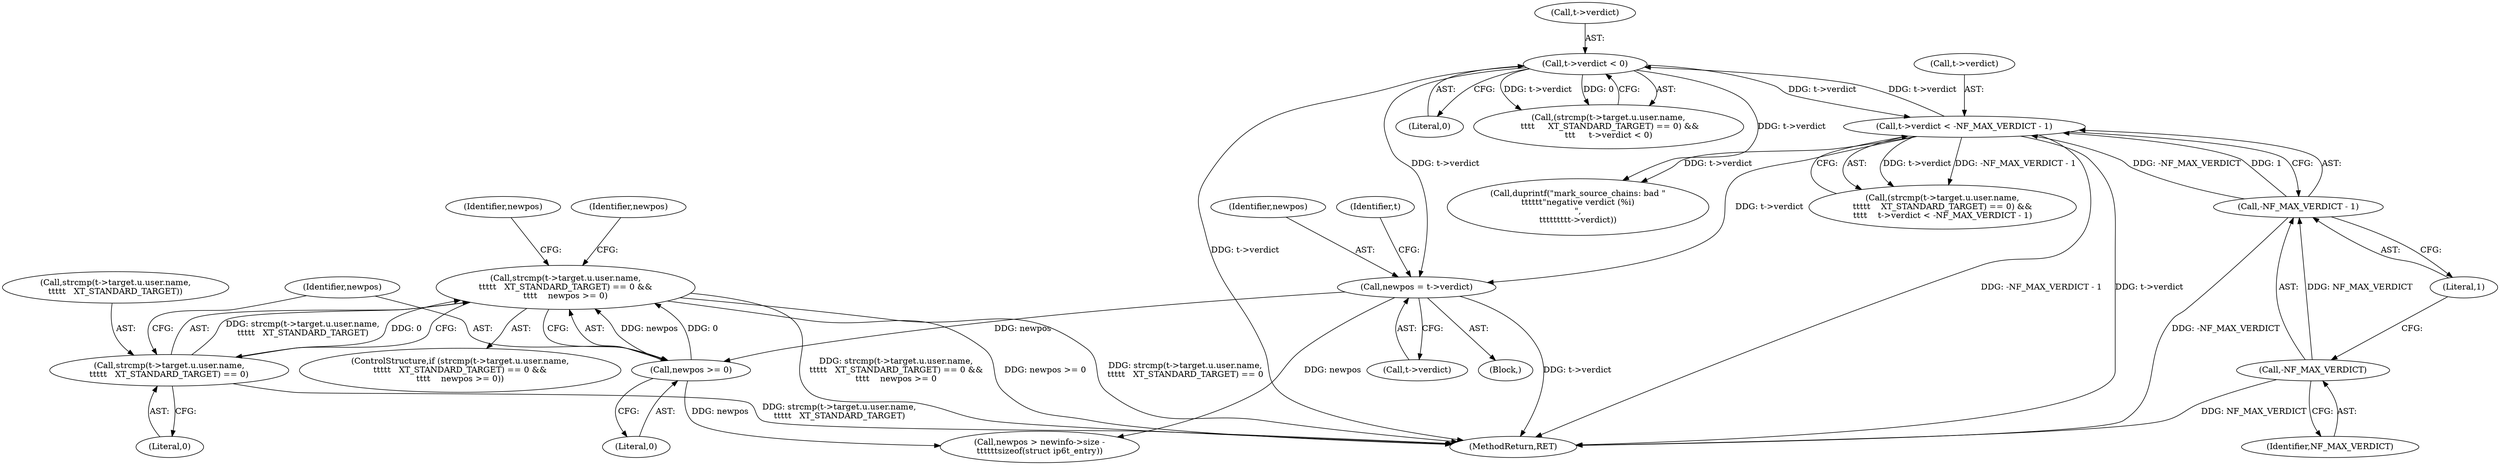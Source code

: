digraph "0_linux_54d83fc74aa9ec72794373cb47432c5f7fb1a309_11@API" {
"1000353" [label="(Call,strcmp(t->target.u.user.name,\n\t\t\t\t\t   XT_STANDARD_TARGET) == 0 &&\n\t\t\t\t    newpos >= 0)"];
"1000354" [label="(Call,strcmp(t->target.u.user.name,\n\t\t\t\t\t   XT_STANDARD_TARGET) == 0)"];
"1000367" [label="(Call,newpos >= 0)"];
"1000347" [label="(Call,newpos = t->verdict)"];
"1000222" [label="(Call,t->verdict < 0)"];
"1000246" [label="(Call,t->verdict < -NF_MAX_VERDICT - 1)"];
"1000250" [label="(Call,-NF_MAX_VERDICT - 1)"];
"1000251" [label="(Call,-NF_MAX_VERDICT)"];
"1000353" [label="(Call,strcmp(t->target.u.user.name,\n\t\t\t\t\t   XT_STANDARD_TARGET) == 0 &&\n\t\t\t\t    newpos >= 0)"];
"1000352" [label="(ControlStructure,if (strcmp(t->target.u.user.name,\n\t\t\t\t\t   XT_STANDARD_TARGET) == 0 &&\n\t\t\t\t    newpos >= 0))"];
"1000226" [label="(Literal,0)"];
"1000223" [label="(Call,t->verdict)"];
"1000369" [label="(Literal,0)"];
"1000251" [label="(Call,-NF_MAX_VERDICT)"];
"1000366" [label="(Literal,0)"];
"1000368" [label="(Identifier,newpos)"];
"1000255" [label="(Call,duprintf(\"mark_source_chains: bad \"\n\t\t\t\t\t\t\"negative verdict (%i)\n\",\n\t\t\t\t\t\t\t\tt->verdict))"];
"1000247" [label="(Call,t->verdict)"];
"1000367" [label="(Call,newpos >= 0)"];
"1000345" [label="(Block,)"];
"1000222" [label="(Call,t->verdict < 0)"];
"1000354" [label="(Call,strcmp(t->target.u.user.name,\n\t\t\t\t\t   XT_STANDARD_TARGET) == 0)"];
"1000250" [label="(Call,-NF_MAX_VERDICT - 1)"];
"1000347" [label="(Call,newpos = t->verdict)"];
"1000246" [label="(Call,t->verdict < -NF_MAX_VERDICT - 1)"];
"1000422" [label="(MethodReturn,RET)"];
"1000355" [label="(Call,strcmp(t->target.u.user.name,\n\t\t\t\t\t   XT_STANDARD_TARGET))"];
"1000372" [label="(Call,newpos > newinfo->size -\n\t\t\t\t\t\tsizeof(struct ip6t_entry))"];
"1000253" [label="(Literal,1)"];
"1000348" [label="(Identifier,newpos)"];
"1000349" [label="(Call,t->verdict)"];
"1000252" [label="(Identifier,NF_MAX_VERDICT)"];
"1000373" [label="(Identifier,newpos)"];
"1000360" [label="(Identifier,t)"];
"1000208" [label="(Call,(strcmp(t->target.u.user.name,\n \t\t\t\t     XT_STANDARD_TARGET) == 0) &&\n\t\t\t     t->verdict < 0)"];
"1000232" [label="(Call,(strcmp(t->target.u.user.name,\n\t\t\t\t\t    XT_STANDARD_TARGET) == 0) &&\n\t\t\t\t    t->verdict < -NF_MAX_VERDICT - 1)"];
"1000393" [label="(Identifier,newpos)"];
"1000353" -> "1000352"  [label="AST: "];
"1000353" -> "1000354"  [label="CFG: "];
"1000353" -> "1000367"  [label="CFG: "];
"1000354" -> "1000353"  [label="AST: "];
"1000367" -> "1000353"  [label="AST: "];
"1000373" -> "1000353"  [label="CFG: "];
"1000393" -> "1000353"  [label="CFG: "];
"1000353" -> "1000422"  [label="DDG: strcmp(t->target.u.user.name,\n\t\t\t\t\t   XT_STANDARD_TARGET) == 0 &&\n\t\t\t\t    newpos >= 0"];
"1000353" -> "1000422"  [label="DDG: newpos >= 0"];
"1000353" -> "1000422"  [label="DDG: strcmp(t->target.u.user.name,\n\t\t\t\t\t   XT_STANDARD_TARGET) == 0"];
"1000354" -> "1000353"  [label="DDG: strcmp(t->target.u.user.name,\n\t\t\t\t\t   XT_STANDARD_TARGET)"];
"1000354" -> "1000353"  [label="DDG: 0"];
"1000367" -> "1000353"  [label="DDG: newpos"];
"1000367" -> "1000353"  [label="DDG: 0"];
"1000354" -> "1000366"  [label="CFG: "];
"1000355" -> "1000354"  [label="AST: "];
"1000366" -> "1000354"  [label="AST: "];
"1000368" -> "1000354"  [label="CFG: "];
"1000354" -> "1000422"  [label="DDG: strcmp(t->target.u.user.name,\n\t\t\t\t\t   XT_STANDARD_TARGET)"];
"1000367" -> "1000369"  [label="CFG: "];
"1000368" -> "1000367"  [label="AST: "];
"1000369" -> "1000367"  [label="AST: "];
"1000347" -> "1000367"  [label="DDG: newpos"];
"1000367" -> "1000372"  [label="DDG: newpos"];
"1000347" -> "1000345"  [label="AST: "];
"1000347" -> "1000349"  [label="CFG: "];
"1000348" -> "1000347"  [label="AST: "];
"1000349" -> "1000347"  [label="AST: "];
"1000360" -> "1000347"  [label="CFG: "];
"1000347" -> "1000422"  [label="DDG: t->verdict"];
"1000222" -> "1000347"  [label="DDG: t->verdict"];
"1000246" -> "1000347"  [label="DDG: t->verdict"];
"1000347" -> "1000372"  [label="DDG: newpos"];
"1000222" -> "1000208"  [label="AST: "];
"1000222" -> "1000226"  [label="CFG: "];
"1000223" -> "1000222"  [label="AST: "];
"1000226" -> "1000222"  [label="AST: "];
"1000208" -> "1000222"  [label="CFG: "];
"1000222" -> "1000422"  [label="DDG: t->verdict"];
"1000222" -> "1000208"  [label="DDG: t->verdict"];
"1000222" -> "1000208"  [label="DDG: 0"];
"1000246" -> "1000222"  [label="DDG: t->verdict"];
"1000222" -> "1000246"  [label="DDG: t->verdict"];
"1000222" -> "1000255"  [label="DDG: t->verdict"];
"1000246" -> "1000232"  [label="AST: "];
"1000246" -> "1000250"  [label="CFG: "];
"1000247" -> "1000246"  [label="AST: "];
"1000250" -> "1000246"  [label="AST: "];
"1000232" -> "1000246"  [label="CFG: "];
"1000246" -> "1000422"  [label="DDG: -NF_MAX_VERDICT - 1"];
"1000246" -> "1000422"  [label="DDG: t->verdict"];
"1000246" -> "1000232"  [label="DDG: t->verdict"];
"1000246" -> "1000232"  [label="DDG: -NF_MAX_VERDICT - 1"];
"1000250" -> "1000246"  [label="DDG: -NF_MAX_VERDICT"];
"1000250" -> "1000246"  [label="DDG: 1"];
"1000246" -> "1000255"  [label="DDG: t->verdict"];
"1000250" -> "1000253"  [label="CFG: "];
"1000251" -> "1000250"  [label="AST: "];
"1000253" -> "1000250"  [label="AST: "];
"1000250" -> "1000422"  [label="DDG: -NF_MAX_VERDICT"];
"1000251" -> "1000250"  [label="DDG: NF_MAX_VERDICT"];
"1000251" -> "1000252"  [label="CFG: "];
"1000252" -> "1000251"  [label="AST: "];
"1000253" -> "1000251"  [label="CFG: "];
"1000251" -> "1000422"  [label="DDG: NF_MAX_VERDICT"];
}
